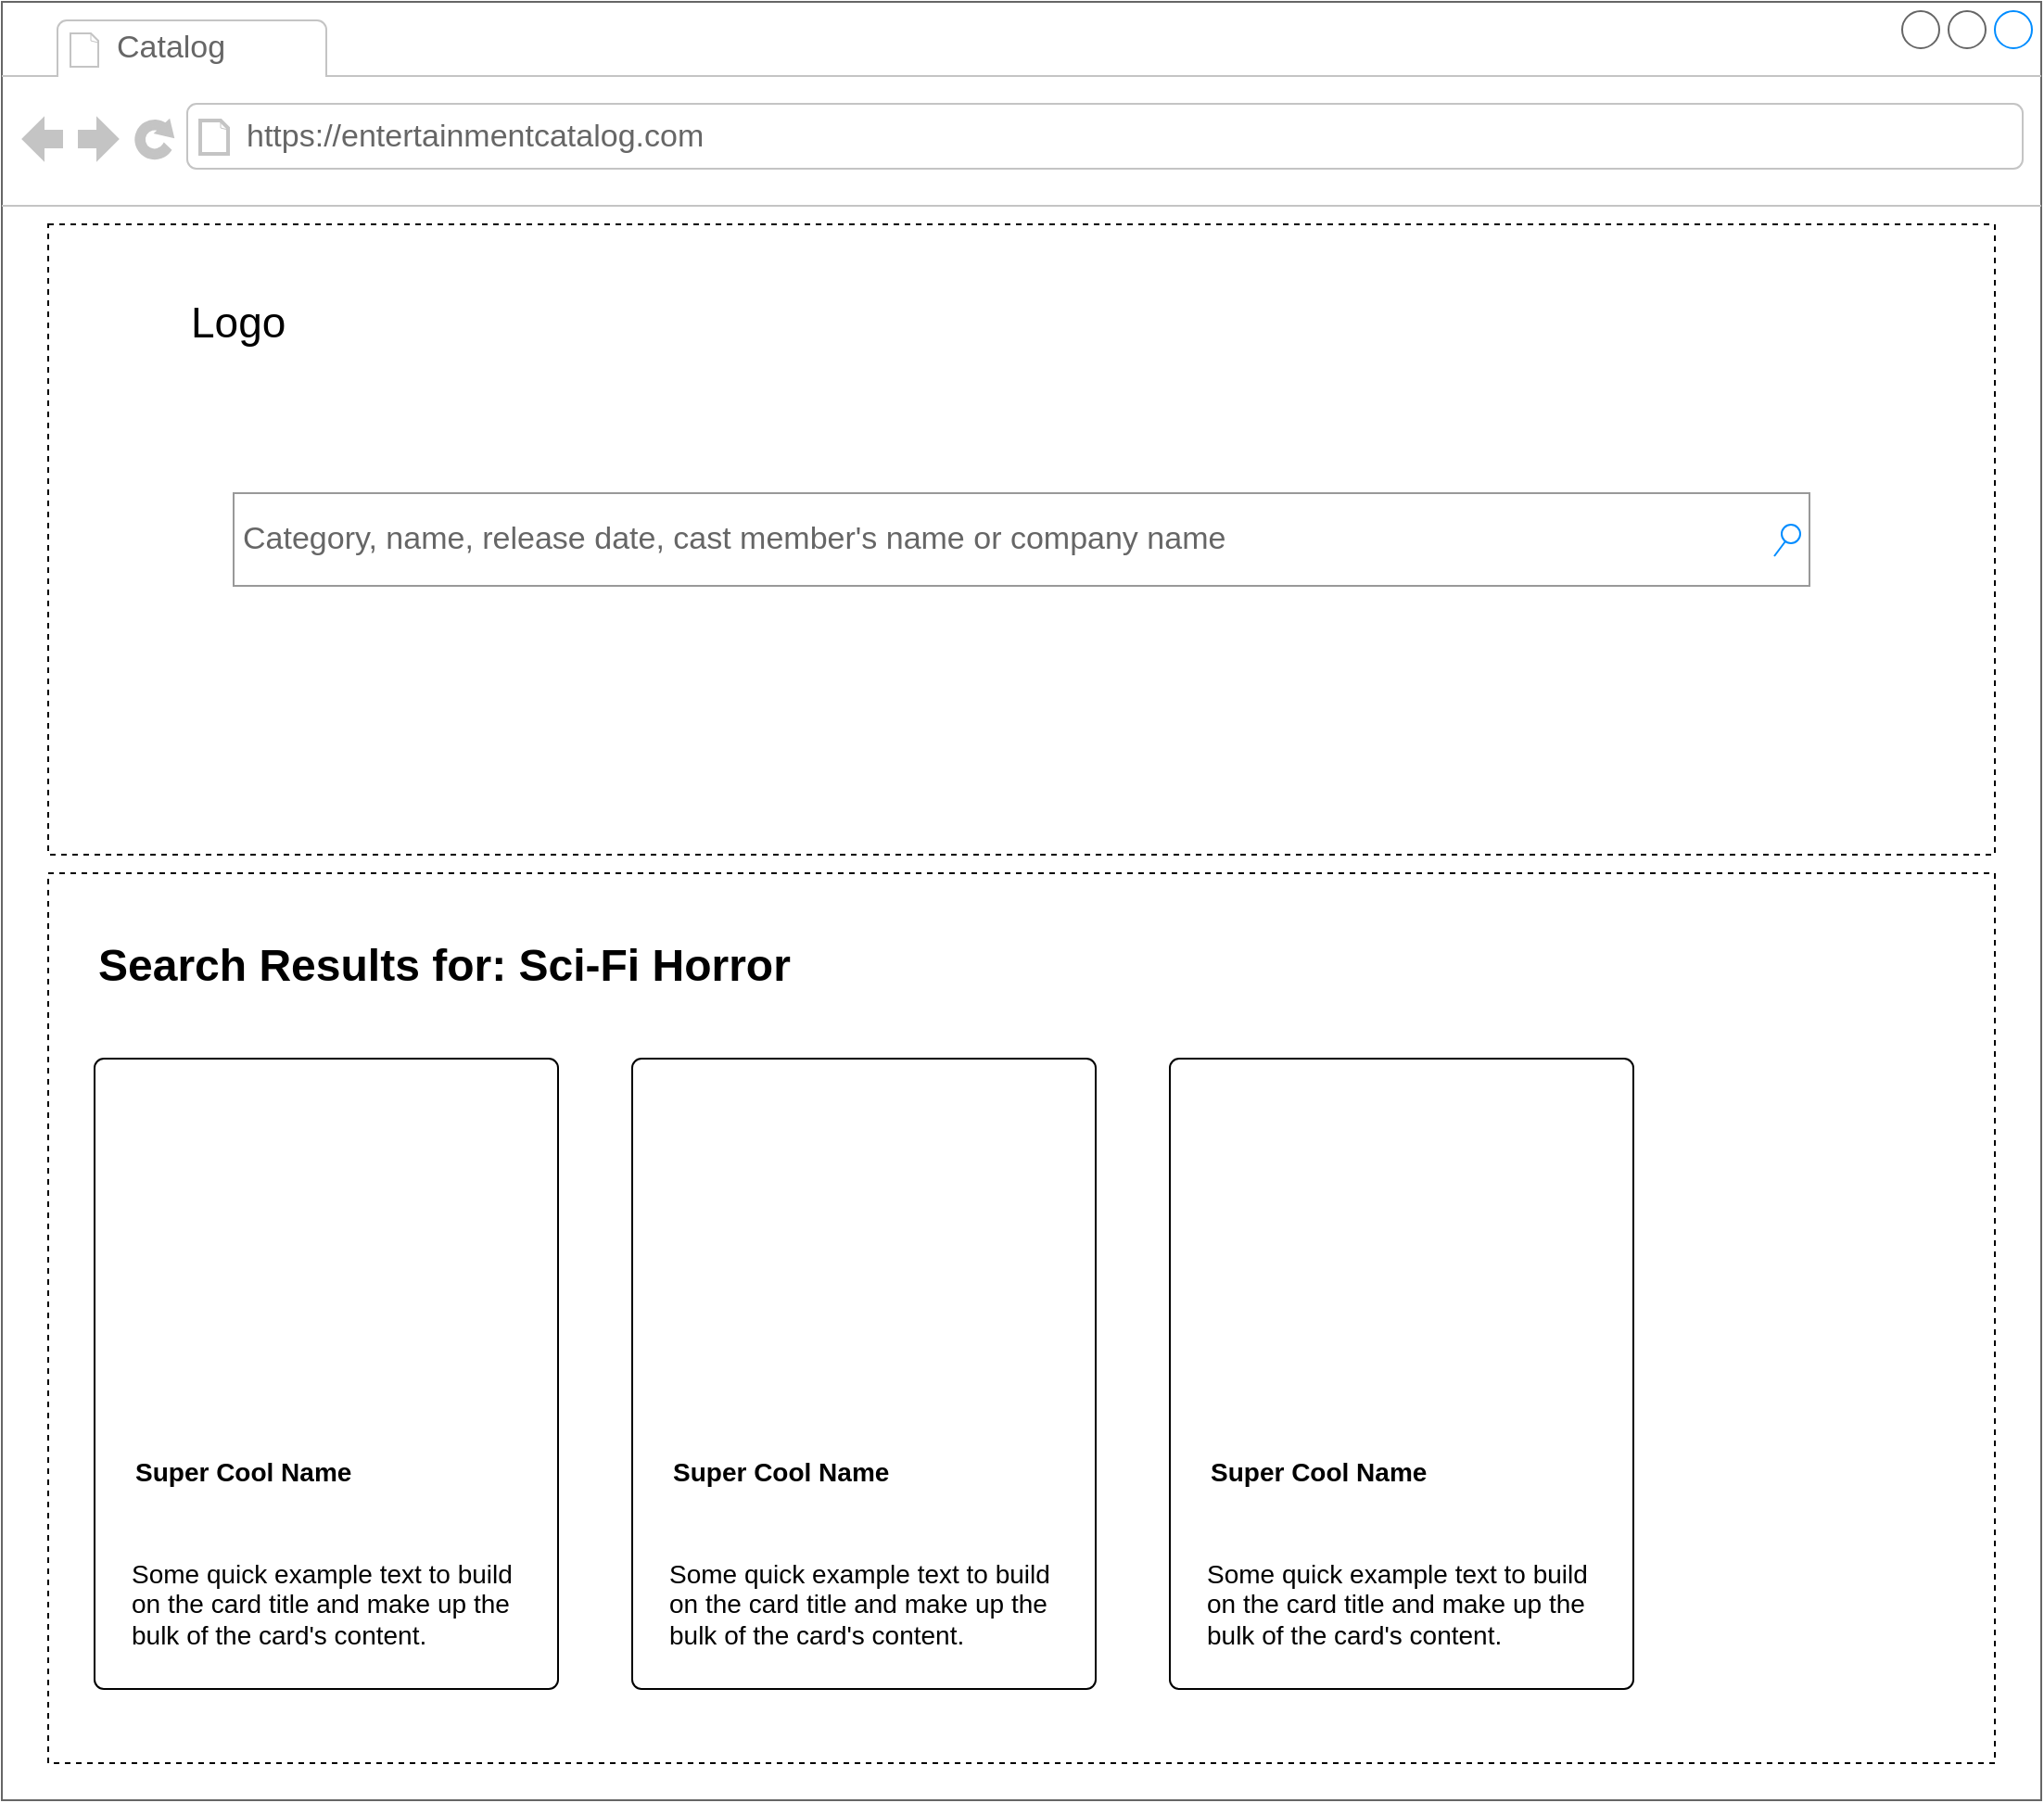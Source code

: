 <mxfile version="14.8.6" type="device"><diagram id="PrD9d19L5fe5swdYXrdn" name="Page-1"><mxGraphModel dx="1830" dy="944" grid="1" gridSize="10" guides="1" tooltips="1" connect="1" arrows="1" fold="1" page="1" pageScale="1" pageWidth="1100" pageHeight="850" math="0" shadow="0"><root><mxCell id="0"/><mxCell id="1" parent="0"/><mxCell id="37Zs3ZGe5bDcmCvdAIFA-5" value="" style="strokeWidth=1;shadow=0;dashed=0;align=left;html=1;shape=mxgraph.mockup.containers.browserWindow;rSize=0;strokeColor=#666666;strokeColor2=#008cff;strokeColor3=#c4c4c4;mainText=,;recursiveResize=0;verticalAlign=top;labelPosition=right;verticalLabelPosition=bottom;" vertex="1" parent="1"><mxGeometry width="1100" height="970" as="geometry"/></mxCell><mxCell id="37Zs3ZGe5bDcmCvdAIFA-66" value="" style="rounded=0;whiteSpace=wrap;html=1;fontSize=23;align=right;verticalAlign=bottom;dashed=1;" vertex="1" parent="37Zs3ZGe5bDcmCvdAIFA-5"><mxGeometry x="25" y="120" width="1050" height="340" as="geometry"/></mxCell><mxCell id="37Zs3ZGe5bDcmCvdAIFA-25" value="" style="rounded=0;whiteSpace=wrap;html=1;fontSize=23;align=right;verticalAlign=bottom;dashed=1;" vertex="1" parent="37Zs3ZGe5bDcmCvdAIFA-5"><mxGeometry x="25" y="470" width="1050" height="480" as="geometry"/></mxCell><mxCell id="37Zs3ZGe5bDcmCvdAIFA-6" value="Catalog" style="strokeWidth=1;shadow=0;dashed=0;align=center;html=1;shape=mxgraph.mockup.containers.anchor;fontSize=17;fontColor=#666666;align=left;" vertex="1" parent="37Zs3ZGe5bDcmCvdAIFA-5"><mxGeometry x="60" y="12" width="110" height="26" as="geometry"/></mxCell><mxCell id="37Zs3ZGe5bDcmCvdAIFA-7" value="https://entertainmentcatalog.com" style="strokeWidth=1;shadow=0;dashed=0;align=center;html=1;shape=mxgraph.mockup.containers.anchor;rSize=0;fontSize=17;fontColor=#666666;align=left;" vertex="1" parent="37Zs3ZGe5bDcmCvdAIFA-5"><mxGeometry x="130" y="60" width="250" height="26" as="geometry"/></mxCell><mxCell id="37Zs3ZGe5bDcmCvdAIFA-10" value="Logo" style="shape=image;html=1;verticalAlign=bottom;verticalLabelPosition=middle;labelBackgroundColor=#ffffff;imageAspect=0;aspect=fixed;image=https://cdn0.iconfinder.com/data/icons/set-app-incredibles/24/Image-01-128.png;align=left;labelPosition=right;fontSize=23;" vertex="1" parent="37Zs3ZGe5bDcmCvdAIFA-5"><mxGeometry x="50" y="140" width="50" height="50" as="geometry"/></mxCell><mxCell id="37Zs3ZGe5bDcmCvdAIFA-24" value="Search Results for: Sci-Fi Horror" style="text;strokeColor=none;fillColor=none;html=1;fontSize=24;fontStyle=1;verticalAlign=middle;align=left;" vertex="1" parent="37Zs3ZGe5bDcmCvdAIFA-5"><mxGeometry x="50" y="500" width="500" height="40" as="geometry"/></mxCell><mxCell id="37Zs3ZGe5bDcmCvdAIFA-21" value="Category, name, release date, cast member's name or company name" style="strokeWidth=1;shadow=0;dashed=0;align=center;html=1;shape=mxgraph.mockup.forms.searchBox;strokeColor=#999999;mainText=;strokeColor2=#008cff;fontColor=#666666;fontSize=17;align=left;spacingLeft=3;" vertex="1" parent="37Zs3ZGe5bDcmCvdAIFA-5"><mxGeometry x="125" y="265" width="850" height="50" as="geometry"/></mxCell><mxCell id="37Zs3ZGe5bDcmCvdAIFA-22" value="Some quick example text to build on the card title and make up the bulk of the card's content." style="html=1;shadow=0;dashed=0;shape=mxgraph.bootstrap.rrect;rSize=5;html=1;whiteSpace=wrap;fontColor=#000000;verticalAlign=bottom;align=left;spacing=20;fontSize=14;" vertex="1" parent="37Zs3ZGe5bDcmCvdAIFA-5"><mxGeometry x="50" y="570" width="250" height="340" as="geometry"/></mxCell><mxCell id="37Zs3ZGe5bDcmCvdAIFA-28" value="&lt;font style=&quot;font-size: 14px&quot;&gt;Super Cool Name&lt;/font&gt;" style="text;strokeColor=none;fillColor=none;html=1;fontSize=24;fontStyle=1;verticalAlign=middle;align=left;" vertex="1" parent="37Zs3ZGe5bDcmCvdAIFA-5"><mxGeometry x="70" y="770" width="160" height="40" as="geometry"/></mxCell><mxCell id="37Zs3ZGe5bDcmCvdAIFA-29" style="edgeStyle=orthogonalEdgeStyle;rounded=0;orthogonalLoop=1;jettySize=auto;html=1;exitX=0.5;exitY=1;exitDx=0;exitDy=0;fontSize=23;" edge="1" parent="37Zs3ZGe5bDcmCvdAIFA-5" source="37Zs3ZGe5bDcmCvdAIFA-28" target="37Zs3ZGe5bDcmCvdAIFA-28"><mxGeometry relative="1" as="geometry"/></mxCell><mxCell id="37Zs3ZGe5bDcmCvdAIFA-30" value="" style="shape=image;html=1;verticalAlign=top;verticalLabelPosition=bottom;labelBackgroundColor=#ffffff;imageAspect=0;aspect=fixed;image=https://cdn4.iconfinder.com/data/icons/48-bubbles/48/18.Pictures-Day-128.png;dashed=1;fontSize=23;strokeColor=#000000;fillColor=#000003;" vertex="1" parent="37Zs3ZGe5bDcmCvdAIFA-5"><mxGeometry x="80" y="580" width="190" height="190" as="geometry"/></mxCell><mxCell id="37Zs3ZGe5bDcmCvdAIFA-31" value="Some quick example text to build on the card title and make up the bulk of the card's content." style="html=1;shadow=0;dashed=0;shape=mxgraph.bootstrap.rrect;rSize=5;html=1;whiteSpace=wrap;fontColor=#000000;verticalAlign=bottom;align=left;spacing=20;fontSize=14;" vertex="1" parent="37Zs3ZGe5bDcmCvdAIFA-5"><mxGeometry x="340" y="570" width="250" height="340" as="geometry"/></mxCell><mxCell id="37Zs3ZGe5bDcmCvdAIFA-32" value="&lt;font style=&quot;font-size: 14px&quot;&gt;Super Cool Name&lt;/font&gt;" style="text;strokeColor=none;fillColor=none;html=1;fontSize=24;fontStyle=1;verticalAlign=middle;align=left;" vertex="1" parent="37Zs3ZGe5bDcmCvdAIFA-5"><mxGeometry x="360" y="770" width="160" height="40" as="geometry"/></mxCell><mxCell id="37Zs3ZGe5bDcmCvdAIFA-33" style="edgeStyle=orthogonalEdgeStyle;rounded=0;orthogonalLoop=1;jettySize=auto;html=1;exitX=0.5;exitY=1;exitDx=0;exitDy=0;fontSize=23;" edge="1" parent="37Zs3ZGe5bDcmCvdAIFA-5" source="37Zs3ZGe5bDcmCvdAIFA-32" target="37Zs3ZGe5bDcmCvdAIFA-32"><mxGeometry relative="1" as="geometry"/></mxCell><mxCell id="37Zs3ZGe5bDcmCvdAIFA-34" value="" style="shape=image;html=1;verticalAlign=top;verticalLabelPosition=bottom;labelBackgroundColor=#ffffff;imageAspect=0;aspect=fixed;image=https://cdn4.iconfinder.com/data/icons/48-bubbles/48/18.Pictures-Day-128.png;dashed=1;fontSize=23;strokeColor=#000000;fillColor=#000003;" vertex="1" parent="37Zs3ZGe5bDcmCvdAIFA-5"><mxGeometry x="370" y="580" width="190" height="190" as="geometry"/></mxCell><mxCell id="37Zs3ZGe5bDcmCvdAIFA-39" value="Some quick example text to build on the card title and make up the bulk of the card's content." style="html=1;shadow=0;dashed=0;shape=mxgraph.bootstrap.rrect;rSize=5;html=1;whiteSpace=wrap;fontColor=#000000;verticalAlign=bottom;align=left;spacing=20;fontSize=14;" vertex="1" parent="37Zs3ZGe5bDcmCvdAIFA-5"><mxGeometry x="630" y="570" width="250" height="340" as="geometry"/></mxCell><mxCell id="37Zs3ZGe5bDcmCvdAIFA-40" value="&lt;font style=&quot;font-size: 14px&quot;&gt;Super Cool Name&lt;/font&gt;" style="text;strokeColor=none;fillColor=none;html=1;fontSize=24;fontStyle=1;verticalAlign=middle;align=left;" vertex="1" parent="37Zs3ZGe5bDcmCvdAIFA-5"><mxGeometry x="650" y="770" width="160" height="40" as="geometry"/></mxCell><mxCell id="37Zs3ZGe5bDcmCvdAIFA-41" style="edgeStyle=orthogonalEdgeStyle;rounded=0;orthogonalLoop=1;jettySize=auto;html=1;exitX=0.5;exitY=1;exitDx=0;exitDy=0;fontSize=23;" edge="1" parent="37Zs3ZGe5bDcmCvdAIFA-5" source="37Zs3ZGe5bDcmCvdAIFA-40" target="37Zs3ZGe5bDcmCvdAIFA-40"><mxGeometry relative="1" as="geometry"/></mxCell><mxCell id="37Zs3ZGe5bDcmCvdAIFA-42" value="" style="shape=image;html=1;verticalAlign=top;verticalLabelPosition=bottom;labelBackgroundColor=#ffffff;imageAspect=0;aspect=fixed;image=https://cdn4.iconfinder.com/data/icons/48-bubbles/48/18.Pictures-Day-128.png;dashed=1;fontSize=23;strokeColor=#000000;fillColor=#000003;" vertex="1" parent="37Zs3ZGe5bDcmCvdAIFA-5"><mxGeometry x="660" y="580" width="190" height="190" as="geometry"/></mxCell></root></mxGraphModel></diagram></mxfile>